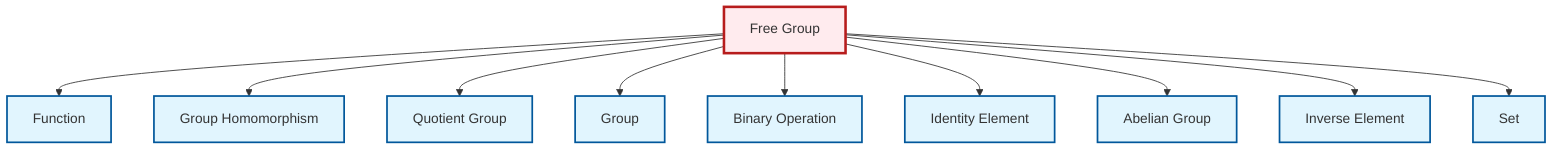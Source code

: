 graph TD
    classDef definition fill:#e1f5fe,stroke:#01579b,stroke-width:2px
    classDef theorem fill:#f3e5f5,stroke:#4a148c,stroke-width:2px
    classDef axiom fill:#fff3e0,stroke:#e65100,stroke-width:2px
    classDef example fill:#e8f5e9,stroke:#1b5e20,stroke-width:2px
    classDef current fill:#ffebee,stroke:#b71c1c,stroke-width:3px
    def-group["Group"]:::definition
    def-binary-operation["Binary Operation"]:::definition
    def-inverse-element["Inverse Element"]:::definition
    def-function["Function"]:::definition
    def-homomorphism["Group Homomorphism"]:::definition
    def-abelian-group["Abelian Group"]:::definition
    def-quotient-group["Quotient Group"]:::definition
    def-identity-element["Identity Element"]:::definition
    def-set["Set"]:::definition
    def-free-group["Free Group"]:::definition
    def-free-group --> def-function
    def-free-group --> def-homomorphism
    def-free-group --> def-quotient-group
    def-free-group --> def-group
    def-free-group --> def-binary-operation
    def-free-group --> def-identity-element
    def-free-group --> def-abelian-group
    def-free-group --> def-inverse-element
    def-free-group --> def-set
    class def-free-group current